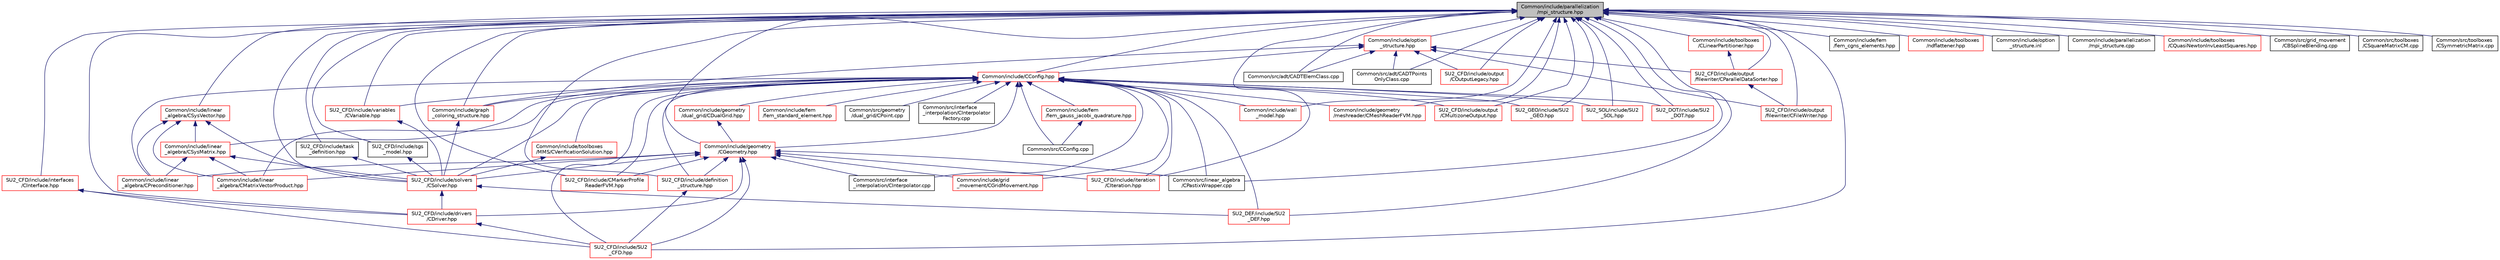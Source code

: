 digraph "Common/include/parallelization/mpi_structure.hpp"
{
 // LATEX_PDF_SIZE
  edge [fontname="Helvetica",fontsize="10",labelfontname="Helvetica",labelfontsize="10"];
  node [fontname="Helvetica",fontsize="10",shape=record];
  Node1 [label="Common/include/parallelization\l/mpi_structure.hpp",height=0.2,width=0.4,color="black", fillcolor="grey75", style="filled", fontcolor="black",tooltip="Headers of the mpi interface for generalized datatypes. The subroutines and functions are in the mpi_..."];
  Node1 -> Node2 [dir="back",color="midnightblue",fontsize="10",style="solid",fontname="Helvetica"];
  Node2 [label="Common/include/CConfig.hpp",height=0.2,width=0.4,color="red", fillcolor="white", style="filled",URL="$CConfig_8hpp.html",tooltip="All the information about the definition of the physical problem. The subroutines and functions are i..."];
  Node2 -> Node3 [dir="back",color="midnightblue",fontsize="10",style="solid",fontname="Helvetica"];
  Node3 [label="Common/include/fem\l/fem_gauss_jacobi_quadrature.hpp",height=0.2,width=0.4,color="red", fillcolor="white", style="filled",URL="$fem__gauss__jacobi__quadrature_8hpp.html",tooltip="Headers of the functions to compute the integration points of the Gauss Jacobi quadrature rules...."];
  Node3 -> Node4 [dir="back",color="midnightblue",fontsize="10",style="solid",fontname="Helvetica"];
  Node4 [label="Common/src/CConfig.cpp",height=0.2,width=0.4,color="black", fillcolor="white", style="filled",URL="$CConfig_8cpp.html",tooltip="Main file for managing the config file."];
  Node2 -> Node8 [dir="back",color="midnightblue",fontsize="10",style="solid",fontname="Helvetica"];
  Node8 [label="Common/include/geometry\l/dual_grid/CDualGrid.hpp",height=0.2,width=0.4,color="red", fillcolor="white", style="filled",URL="$CDualGrid_8hpp.html",tooltip="Headers of the main subroutines for doing the complete dual grid structure. The subroutines and funct..."];
  Node8 -> Node9 [dir="back",color="midnightblue",fontsize="10",style="solid",fontname="Helvetica"];
  Node9 [label="Common/include/geometry\l/CGeometry.hpp",height=0.2,width=0.4,color="red", fillcolor="white", style="filled",URL="$CGeometry_8hpp.html",tooltip="Headers of the main subroutines for creating the geometrical structure. The subroutines and functions..."];
  Node9 -> Node173 [dir="back",color="midnightblue",fontsize="10",style="solid",fontname="Helvetica"];
  Node173 [label="Common/include/grid\l_movement/CGridMovement.hpp",height=0.2,width=0.4,color="red", fillcolor="white", style="filled",URL="$CGridMovement_8hpp.html",tooltip="Headers of the CGridMovement class."];
  Node9 -> Node181 [dir="back",color="midnightblue",fontsize="10",style="solid",fontname="Helvetica"];
  Node181 [label="Common/include/linear\l_algebra/CMatrixVectorProduct.hpp",height=0.2,width=0.4,color="red", fillcolor="white", style="filled",URL="$CMatrixVectorProduct_8hpp.html",tooltip="Headers for the classes related to sparse matrix-vector product wrappers. The actual operations are c..."];
  Node9 -> Node183 [dir="back",color="midnightblue",fontsize="10",style="solid",fontname="Helvetica"];
  Node183 [label="Common/include/linear\l_algebra/CPreconditioner.hpp",height=0.2,width=0.4,color="red", fillcolor="white", style="filled",URL="$CPreconditioner_8hpp.html",tooltip="Classes related to linear preconditioner wrappers. The actual operations are currently implemented mo..."];
  Node9 -> Node185 [dir="back",color="midnightblue",fontsize="10",style="solid",fontname="Helvetica"];
  Node185 [label="Common/src/interface\l_interpolation/CInterpolator.cpp",height=0.2,width=0.4,color="black", fillcolor="white", style="filled",URL="$CInterpolator_8cpp.html",tooltip="Definition of the base class for interface interpolation."];
  Node9 -> Node191 [dir="back",color="midnightblue",fontsize="10",style="solid",fontname="Helvetica"];
  Node191 [label="Common/src/linear_algebra\l/CPastixWrapper.cpp",height=0.2,width=0.4,color="black", fillcolor="white", style="filled",URL="$CPastixWrapper_8cpp.html",tooltip="An interface to the INRIA solver PaStiX (http://pastix.gforge.inria.fr/files/README-txt...."];
  Node9 -> Node193 [dir="back",color="midnightblue",fontsize="10",style="solid",fontname="Helvetica"];
  Node193 [label="SU2_CFD/include/CMarkerProfile\lReaderFVM.hpp",height=0.2,width=0.4,color="red", fillcolor="white", style="filled",URL="$CMarkerProfileReaderFVM_8hpp.html",tooltip="Header file for the class CMarkerProfileReaderFVM. The implementations are in the CMarkerProfileReade..."];
  Node9 -> Node13 [dir="back",color="midnightblue",fontsize="10",style="solid",fontname="Helvetica"];
  Node13 [label="SU2_CFD/include/definition\l_structure.hpp",height=0.2,width=0.4,color="red", fillcolor="white", style="filled",URL="$definition__structure_8hpp.html",tooltip="Headers of the main subroutines used by SU2_CFD. The subroutines and functions are in the definition_..."];
  Node13 -> Node14 [dir="back",color="midnightblue",fontsize="10",style="solid",fontname="Helvetica"];
  Node14 [label="SU2_CFD/include/SU2\l_CFD.hpp",height=0.2,width=0.4,color="red", fillcolor="white", style="filled",URL="$SU2__CFD_8hpp.html",tooltip="Headers of the main subroutines of the code SU2_CFD. The subroutines and functions are in the SU2_CFD..."];
  Node9 -> Node20 [dir="back",color="midnightblue",fontsize="10",style="solid",fontname="Helvetica"];
  Node20 [label="SU2_CFD/include/solvers\l/CSolver.hpp",height=0.2,width=0.4,color="red", fillcolor="white", style="filled",URL="$CSolver_8hpp.html",tooltip="Headers of the CSolver class which is inherited by all of the other solvers."];
  Node20 -> Node22 [dir="back",color="midnightblue",fontsize="10",style="solid",fontname="Helvetica"];
  Node22 [label="SU2_CFD/include/drivers\l/CDriver.hpp",height=0.2,width=0.4,color="red", fillcolor="white", style="filled",URL="$CDriver_8hpp.html",tooltip=" "];
  Node22 -> Node14 [dir="back",color="midnightblue",fontsize="10",style="solid",fontname="Helvetica"];
  Node20 -> Node158 [dir="back",color="midnightblue",fontsize="10",style="solid",fontname="Helvetica"];
  Node158 [label="SU2_DEF/include/SU2\l_DEF.hpp",height=0.2,width=0.4,color="red", fillcolor="white", style="filled",URL="$SU2__DEF_8hpp.html",tooltip="Headers of the main subroutines of the code SU2_DEF. The subroutines and functions are in the SU2_DEF..."];
  Node9 -> Node22 [dir="back",color="midnightblue",fontsize="10",style="solid",fontname="Helvetica"];
  Node9 -> Node43 [dir="back",color="midnightblue",fontsize="10",style="solid",fontname="Helvetica"];
  Node43 [label="SU2_CFD/include/iteration\l/CIteration.hpp",height=0.2,width=0.4,color="red", fillcolor="white", style="filled",URL="$CIteration_8hpp.html",tooltip="Headers of the iteration classes used by SU2_CFD. Each CIteration class represents an available physi..."];
  Node9 -> Node14 [dir="back",color="midnightblue",fontsize="10",style="solid",fontname="Helvetica"];
  Node2 -> Node9 [dir="back",color="midnightblue",fontsize="10",style="solid",fontname="Helvetica"];
  Node2 -> Node208 [dir="back",color="midnightblue",fontsize="10",style="solid",fontname="Helvetica"];
  Node208 [label="Common/include/fem\l/fem_standard_element.hpp",height=0.2,width=0.4,color="red", fillcolor="white", style="filled",URL="$fem__standard__element_8hpp.html",tooltip="Headers of the main functions for the FEM standard elements. The functions are in the fem_standard_el..."];
  Node2 -> Node210 [dir="back",color="midnightblue",fontsize="10",style="solid",fontname="Helvetica"];
  Node210 [label="Common/include/wall\l_model.hpp",height=0.2,width=0.4,color="red", fillcolor="white", style="filled",URL="$wall__model_8hpp.html",tooltip="Headers for the wall model functions for large eddy simulations."];
  Node2 -> Node212 [dir="back",color="midnightblue",fontsize="10",style="solid",fontname="Helvetica"];
  Node212 [label="Common/include/geometry\l/meshreader/CMeshReaderFVM.hpp",height=0.2,width=0.4,color="red", fillcolor="white", style="filled",URL="$CMeshReaderFVM_8hpp.html",tooltip="Header file for the class CMeshReaderFVM. The implementations are in the CMeshReaderFVM...."];
  Node2 -> Node222 [dir="back",color="midnightblue",fontsize="10",style="solid",fontname="Helvetica"];
  Node222 [label="Common/include/graph\l_coloring_structure.hpp",height=0.2,width=0.4,color="red", fillcolor="white", style="filled",URL="$graph__coloring__structure_8hpp.html",tooltip="Include files and headers of the functions to carry out a coloring of a given graph...."];
  Node222 -> Node20 [dir="back",color="midnightblue",fontsize="10",style="solid",fontname="Helvetica"];
  Node2 -> Node173 [dir="back",color="midnightblue",fontsize="10",style="solid",fontname="Helvetica"];
  Node2 -> Node224 [dir="back",color="midnightblue",fontsize="10",style="solid",fontname="Helvetica"];
  Node224 [label="Common/include/linear\l_algebra/CSysMatrix.hpp",height=0.2,width=0.4,color="red", fillcolor="white", style="filled",URL="$CSysMatrix_8hpp.html",tooltip="Declaration of the block-sparse matrix class. The implemtation is in CSysMatrix.cpp."];
  Node224 -> Node181 [dir="back",color="midnightblue",fontsize="10",style="solid",fontname="Helvetica"];
  Node224 -> Node183 [dir="back",color="midnightblue",fontsize="10",style="solid",fontname="Helvetica"];
  Node224 -> Node20 [dir="back",color="midnightblue",fontsize="10",style="solid",fontname="Helvetica"];
  Node2 -> Node181 [dir="back",color="midnightblue",fontsize="10",style="solid",fontname="Helvetica"];
  Node2 -> Node183 [dir="back",color="midnightblue",fontsize="10",style="solid",fontname="Helvetica"];
  Node2 -> Node232 [dir="back",color="midnightblue",fontsize="10",style="solid",fontname="Helvetica"];
  Node232 [label="Common/include/toolboxes\l/MMS/CVerificationSolution.hpp",height=0.2,width=0.4,color="red", fillcolor="white", style="filled",URL="$CVerificationSolution_8hpp.html",tooltip="Header file for the base class CVerificationSolution. The implementations are in the CVerificationSol..."];
  Node232 -> Node20 [dir="back",color="midnightblue",fontsize="10",style="solid",fontname="Helvetica"];
  Node2 -> Node4 [dir="back",color="midnightblue",fontsize="10",style="solid",fontname="Helvetica"];
  Node2 -> Node258 [dir="back",color="midnightblue",fontsize="10",style="solid",fontname="Helvetica"];
  Node258 [label="Common/src/geometry\l/dual_grid/CPoint.cpp",height=0.2,width=0.4,color="black", fillcolor="white", style="filled",URL="$CPoint_8cpp.html",tooltip="Main classes for defining the points of the dual grid."];
  Node2 -> Node185 [dir="back",color="midnightblue",fontsize="10",style="solid",fontname="Helvetica"];
  Node2 -> Node259 [dir="back",color="midnightblue",fontsize="10",style="solid",fontname="Helvetica"];
  Node259 [label="Common/src/interface\l_interpolation/CInterpolator\lFactory.cpp",height=0.2,width=0.4,color="black", fillcolor="white", style="filled",URL="$CInterpolatorFactory_8cpp.html",tooltip="Factory to generate interpolator objects."];
  Node2 -> Node191 [dir="back",color="midnightblue",fontsize="10",style="solid",fontname="Helvetica"];
  Node2 -> Node193 [dir="back",color="midnightblue",fontsize="10",style="solid",fontname="Helvetica"];
  Node2 -> Node13 [dir="back",color="midnightblue",fontsize="10",style="solid",fontname="Helvetica"];
  Node2 -> Node20 [dir="back",color="midnightblue",fontsize="10",style="solid",fontname="Helvetica"];
  Node2 -> Node366 [dir="back",color="midnightblue",fontsize="10",style="solid",fontname="Helvetica"];
  Node366 [label="SU2_CFD/include/variables\l/CVariable.hpp",height=0.2,width=0.4,color="red", fillcolor="white", style="filled",URL="$CVariable_8hpp.html",tooltip="Declaration and inlines of the parent class for defining problem variables, function definitions in f..."];
  Node366 -> Node20 [dir="back",color="midnightblue",fontsize="10",style="solid",fontname="Helvetica"];
  Node2 -> Node43 [dir="back",color="midnightblue",fontsize="10",style="solid",fontname="Helvetica"];
  Node2 -> Node422 [dir="back",color="midnightblue",fontsize="10",style="solid",fontname="Helvetica"];
  Node422 [label="SU2_CFD/include/output\l/CMultizoneOutput.hpp",height=0.2,width=0.4,color="red", fillcolor="white", style="filled",URL="$CMultizoneOutput_8hpp.html",tooltip="Headers of the main subroutines for screen and history output in multizone problems."];
  Node2 -> Node14 [dir="back",color="midnightblue",fontsize="10",style="solid",fontname="Helvetica"];
  Node2 -> Node171 [dir="back",color="midnightblue",fontsize="10",style="solid",fontname="Helvetica"];
  Node171 [label="SU2_GEO/include/SU2\l_GEO.hpp",height=0.2,width=0.4,color="red", fillcolor="white", style="filled",URL="$SU2__GEO_8hpp.html",tooltip="Headers of the main subroutines of the code SU2_GEO. The subroutines and functions are in the SU2_GEO..."];
  Node2 -> Node158 [dir="back",color="midnightblue",fontsize="10",style="solid",fontname="Helvetica"];
  Node2 -> Node76 [dir="back",color="midnightblue",fontsize="10",style="solid",fontname="Helvetica"];
  Node76 [label="SU2_SOL/include/SU2\l_SOL.hpp",height=0.2,width=0.4,color="red", fillcolor="white", style="filled",URL="$SU2__SOL_8hpp.html",tooltip="Headers of the main subroutines of the code SU2_SOL. The subroutines and functions are in the SU2_SOL..."];
  Node2 -> Node78 [dir="back",color="midnightblue",fontsize="10",style="solid",fontname="Helvetica"];
  Node78 [label="SU2_DOT/include/SU2\l_DOT.hpp",height=0.2,width=0.4,color="red", fillcolor="white", style="filled",URL="$SU2__DOT_8hpp.html",tooltip="Headers of the main subroutines of the code SU2_DOT. The subroutines and functions are in the SU2_DOT..."];
  Node1 -> Node428 [dir="back",color="midnightblue",fontsize="10",style="solid",fontname="Helvetica"];
  Node428 [label="Common/include/option\l_structure.hpp",height=0.2,width=0.4,color="red", fillcolor="white", style="filled",URL="$option__structure_8hpp.html",tooltip="Defines classes for referencing options for easy input in CConfig."];
  Node428 -> Node2 [dir="back",color="midnightblue",fontsize="10",style="solid",fontname="Helvetica"];
  Node428 -> Node222 [dir="back",color="midnightblue",fontsize="10",style="solid",fontname="Helvetica"];
  Node428 -> Node456 [dir="back",color="midnightblue",fontsize="10",style="solid",fontname="Helvetica"];
  Node456 [label="Common/src/adt/CADTElemClass.cpp",height=0.2,width=0.4,color="black", fillcolor="white", style="filled",URL="$CADTElemClass_8cpp.html",tooltip="Class for storing an ADT of (linear) elements in an arbitrary number of dimensions."];
  Node428 -> Node457 [dir="back",color="midnightblue",fontsize="10",style="solid",fontname="Helvetica"];
  Node457 [label="Common/src/adt/CADTPoints\lOnlyClass.cpp",height=0.2,width=0.4,color="black", fillcolor="white", style="filled",URL="$CADTPointsOnlyClass_8cpp.html",tooltip="Class for storing an ADT of only points in an arbitrary number of dimensions."];
  Node428 -> Node475 [dir="back",color="midnightblue",fontsize="10",style="solid",fontname="Helvetica"];
  Node475 [label="SU2_CFD/include/output\l/COutputLegacy.hpp",height=0.2,width=0.4,color="red", fillcolor="white", style="filled",URL="$COutputLegacy_8hpp.html",tooltip="Headers of the main subroutines for generating the file outputs. The subroutines and functions are in..."];
  Node428 -> Node476 [dir="back",color="midnightblue",fontsize="10",style="solid",fontname="Helvetica"];
  Node476 [label="SU2_CFD/include/output\l/filewriter/CFileWriter.hpp",height=0.2,width=0.4,color="red", fillcolor="white", style="filled",URL="$CFileWriter_8hpp.html",tooltip="Headers fo the file writer class."];
  Node428 -> Node500 [dir="back",color="midnightblue",fontsize="10",style="solid",fontname="Helvetica"];
  Node500 [label="SU2_CFD/include/output\l/filewriter/CParallelDataSorter.hpp",height=0.2,width=0.4,color="red", fillcolor="white", style="filled",URL="$CParallelDataSorter_8hpp.html",tooltip="Headers fo the data sorter class."];
  Node500 -> Node476 [dir="back",color="midnightblue",fontsize="10",style="solid",fontname="Helvetica"];
  Node1 -> Node431 [dir="back",color="midnightblue",fontsize="10",style="solid",fontname="Helvetica"];
  Node431 [label="Common/include/fem\l/fem_cgns_elements.hpp",height=0.2,width=0.4,color="black", fillcolor="white", style="filled",URL="$fem__cgns__elements_8hpp.html",tooltip="Headers of the classes and functions for reading CGNS files with high order elements...."];
  Node1 -> Node9 [dir="back",color="midnightblue",fontsize="10",style="solid",fontname="Helvetica"];
  Node1 -> Node506 [dir="back",color="midnightblue",fontsize="10",style="solid",fontname="Helvetica"];
  Node506 [label="Common/include/toolboxes\l/ndflattener.hpp",height=0.2,width=0.4,color="red", fillcolor="white", style="filled",URL="$ndflattener_8hpp.html",tooltip="Flatten pointer-to-pointer-... arrays for MPI communication."];
  Node1 -> Node210 [dir="back",color="midnightblue",fontsize="10",style="solid",fontname="Helvetica"];
  Node1 -> Node212 [dir="back",color="midnightblue",fontsize="10",style="solid",fontname="Helvetica"];
  Node1 -> Node222 [dir="back",color="midnightblue",fontsize="10",style="solid",fontname="Helvetica"];
  Node1 -> Node508 [dir="back",color="midnightblue",fontsize="10",style="solid",fontname="Helvetica"];
  Node508 [label="Common/include/linear\l_algebra/CSysVector.hpp",height=0.2,width=0.4,color="red", fillcolor="white", style="filled",URL="$CSysVector_8hpp.html",tooltip="Declararion and inlines of the vector class used in the solution of large, distributed,..."];
  Node508 -> Node224 [dir="back",color="midnightblue",fontsize="10",style="solid",fontname="Helvetica"];
  Node508 -> Node181 [dir="back",color="midnightblue",fontsize="10",style="solid",fontname="Helvetica"];
  Node508 -> Node183 [dir="back",color="midnightblue",fontsize="10",style="solid",fontname="Helvetica"];
  Node508 -> Node20 [dir="back",color="midnightblue",fontsize="10",style="solid",fontname="Helvetica"];
  Node1 -> Node510 [dir="back",color="midnightblue",fontsize="10",style="solid",fontname="Helvetica"];
  Node510 [label="Common/include/option\l_structure.inl",height=0.2,width=0.4,color="black", fillcolor="white", style="filled",URL="$option__structure_8inl.html",tooltip="Template derived classes from COption, defined here as we only include them where needed to reduce co..."];
  Node1 -> Node511 [dir="back",color="midnightblue",fontsize="10",style="solid",fontname="Helvetica"];
  Node511 [label="Common/include/parallelization\l/mpi_structure.cpp",height=0.2,width=0.4,color="black", fillcolor="white", style="filled",URL="$mpi__structure_8cpp.html",tooltip="Main subroutines for the mpi structures."];
  Node1 -> Node512 [dir="back",color="midnightblue",fontsize="10",style="solid",fontname="Helvetica"];
  Node512 [label="Common/include/toolboxes\l/CLinearPartitioner.hpp",height=0.2,width=0.4,color="red", fillcolor="white", style="filled",URL="$CLinearPartitioner_8hpp.html",tooltip="Header file for the class CLinearPartitioner. The implementations are in the CLinearPartitioner...."];
  Node512 -> Node500 [dir="back",color="midnightblue",fontsize="10",style="solid",fontname="Helvetica"];
  Node1 -> Node514 [dir="back",color="midnightblue",fontsize="10",style="solid",fontname="Helvetica"];
  Node514 [label="Common/include/toolboxes\l/CQuasiNewtonInvLeastSquares.hpp",height=0.2,width=0.4,color="red", fillcolor="white", style="filled",URL="$CQuasiNewtonInvLeastSquares_8hpp.html",tooltip="Implements a method to accelerate and stabilize the convergence of fixed point iterations,..."];
  Node1 -> Node456 [dir="back",color="midnightblue",fontsize="10",style="solid",fontname="Helvetica"];
  Node1 -> Node457 [dir="back",color="midnightblue",fontsize="10",style="solid",fontname="Helvetica"];
  Node1 -> Node515 [dir="back",color="midnightblue",fontsize="10",style="solid",fontname="Helvetica"];
  Node515 [label="Common/src/grid_movement\l/CBSplineBlending.cpp",height=0.2,width=0.4,color="black", fillcolor="white", style="filled",URL="$CBSplineBlending_8cpp.html",tooltip="Subroutines for B-Spline blening for FFDs."];
  Node1 -> Node191 [dir="back",color="midnightblue",fontsize="10",style="solid",fontname="Helvetica"];
  Node1 -> Node516 [dir="back",color="midnightblue",fontsize="10",style="solid",fontname="Helvetica"];
  Node516 [label="Common/src/toolboxes\l/CSquareMatrixCM.cpp",height=0.2,width=0.4,color="black", fillcolor="white", style="filled",URL="$CSquareMatrixCM_8cpp.html",tooltip="Implementation of dense matrix helper class in Column Major order (see hpp)."];
  Node1 -> Node517 [dir="back",color="midnightblue",fontsize="10",style="solid",fontname="Helvetica"];
  Node517 [label="Common/src/toolboxes\l/CSymmetricMatrix.cpp",height=0.2,width=0.4,color="black", fillcolor="white", style="filled",URL="$CSymmetricMatrix_8cpp.html",tooltip="Implementation of dense symmetric matrix helper class (see hpp)."];
  Node1 -> Node193 [dir="back",color="midnightblue",fontsize="10",style="solid",fontname="Helvetica"];
  Node1 -> Node13 [dir="back",color="midnightblue",fontsize="10",style="solid",fontname="Helvetica"];
  Node1 -> Node22 [dir="back",color="midnightblue",fontsize="10",style="solid",fontname="Helvetica"];
  Node1 -> Node20 [dir="back",color="midnightblue",fontsize="10",style="solid",fontname="Helvetica"];
  Node1 -> Node518 [dir="back",color="midnightblue",fontsize="10",style="solid",fontname="Helvetica"];
  Node518 [label="SU2_CFD/include/task\l_definition.hpp",height=0.2,width=0.4,color="black", fillcolor="white", style="filled",URL="$task__definition_8hpp.html",tooltip="Header of the task definition class for the SU2 solvers."];
  Node518 -> Node20 [dir="back",color="midnightblue",fontsize="10",style="solid",fontname="Helvetica"];
  Node1 -> Node519 [dir="back",color="midnightblue",fontsize="10",style="solid",fontname="Helvetica"];
  Node519 [label="SU2_CFD/include/sgs\l_model.hpp",height=0.2,width=0.4,color="black", fillcolor="white", style="filled",URL="$sgs__model_8hpp.html",tooltip="Headers of the LES subgrid scale models of the SU2 solvers."];
  Node519 -> Node20 [dir="back",color="midnightblue",fontsize="10",style="solid",fontname="Helvetica"];
  Node1 -> Node366 [dir="back",color="midnightblue",fontsize="10",style="solid",fontname="Helvetica"];
  Node1 -> Node520 [dir="back",color="midnightblue",fontsize="10",style="solid",fontname="Helvetica"];
  Node520 [label="SU2_CFD/include/interfaces\l/CInterface.hpp",height=0.2,width=0.4,color="red", fillcolor="white", style="filled",URL="$CInterface_8hpp.html",tooltip="Declarations and inlines of the transfer structure. The subroutines and functions are in the physics ..."];
  Node520 -> Node22 [dir="back",color="midnightblue",fontsize="10",style="solid",fontname="Helvetica"];
  Node520 -> Node14 [dir="back",color="midnightblue",fontsize="10",style="solid",fontname="Helvetica"];
  Node1 -> Node43 [dir="back",color="midnightblue",fontsize="10",style="solid",fontname="Helvetica"];
  Node1 -> Node422 [dir="back",color="midnightblue",fontsize="10",style="solid",fontname="Helvetica"];
  Node1 -> Node475 [dir="back",color="midnightblue",fontsize="10",style="solid",fontname="Helvetica"];
  Node1 -> Node476 [dir="back",color="midnightblue",fontsize="10",style="solid",fontname="Helvetica"];
  Node1 -> Node500 [dir="back",color="midnightblue",fontsize="10",style="solid",fontname="Helvetica"];
  Node1 -> Node14 [dir="back",color="midnightblue",fontsize="10",style="solid",fontname="Helvetica"];
  Node1 -> Node171 [dir="back",color="midnightblue",fontsize="10",style="solid",fontname="Helvetica"];
  Node1 -> Node158 [dir="back",color="midnightblue",fontsize="10",style="solid",fontname="Helvetica"];
  Node1 -> Node76 [dir="back",color="midnightblue",fontsize="10",style="solid",fontname="Helvetica"];
  Node1 -> Node78 [dir="back",color="midnightblue",fontsize="10",style="solid",fontname="Helvetica"];
}
